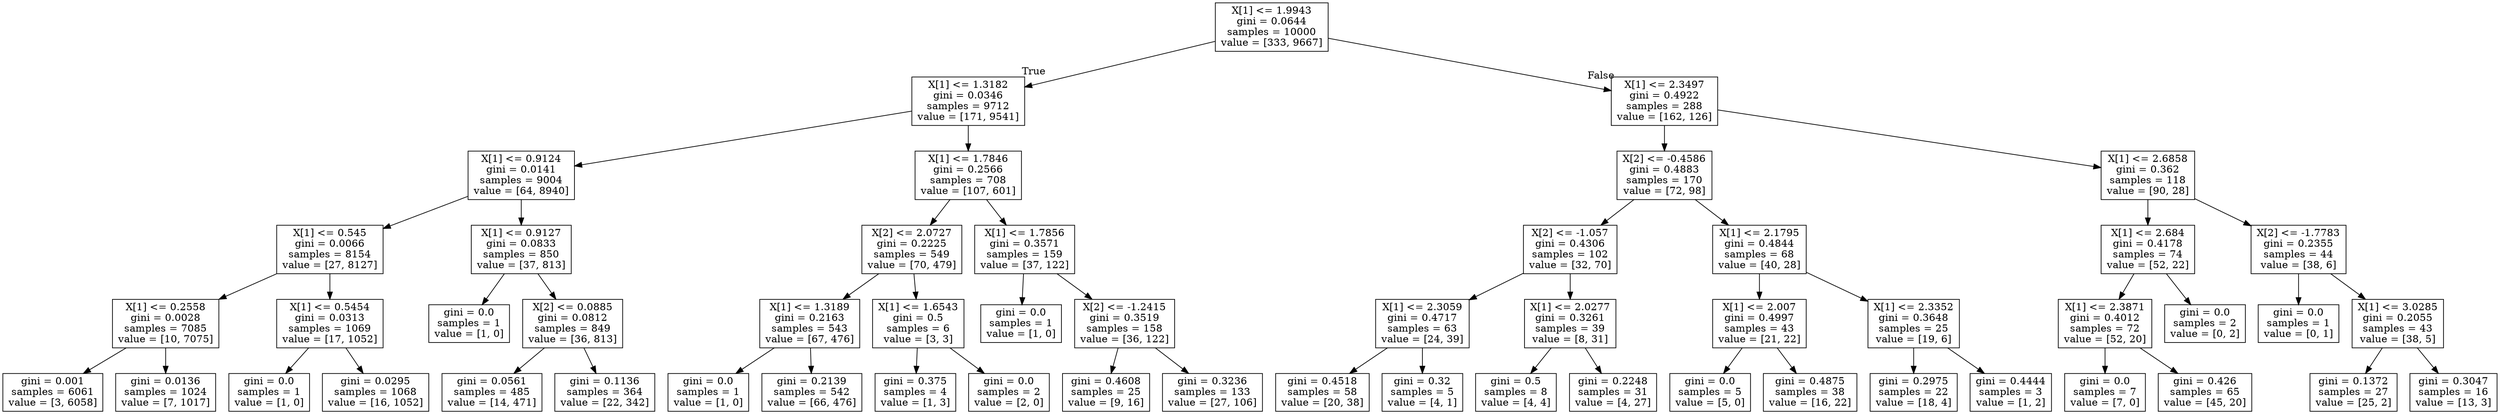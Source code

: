 digraph Tree {
node [shape=box] ;
0 [label="X[1] <= 1.9943\ngini = 0.0644\nsamples = 10000\nvalue = [333, 9667]"] ;
1 [label="X[1] <= 1.3182\ngini = 0.0346\nsamples = 9712\nvalue = [171, 9541]"] ;
0 -> 1 [labeldistance=2.5, labelangle=45, headlabel="True"] ;
2 [label="X[1] <= 0.9124\ngini = 0.0141\nsamples = 9004\nvalue = [64, 8940]"] ;
1 -> 2 ;
3 [label="X[1] <= 0.545\ngini = 0.0066\nsamples = 8154\nvalue = [27, 8127]"] ;
2 -> 3 ;
4 [label="X[1] <= 0.2558\ngini = 0.0028\nsamples = 7085\nvalue = [10, 7075]"] ;
3 -> 4 ;
5 [label="gini = 0.001\nsamples = 6061\nvalue = [3, 6058]"] ;
4 -> 5 ;
6 [label="gini = 0.0136\nsamples = 1024\nvalue = [7, 1017]"] ;
4 -> 6 ;
7 [label="X[1] <= 0.5454\ngini = 0.0313\nsamples = 1069\nvalue = [17, 1052]"] ;
3 -> 7 ;
8 [label="gini = 0.0\nsamples = 1\nvalue = [1, 0]"] ;
7 -> 8 ;
9 [label="gini = 0.0295\nsamples = 1068\nvalue = [16, 1052]"] ;
7 -> 9 ;
10 [label="X[1] <= 0.9127\ngini = 0.0833\nsamples = 850\nvalue = [37, 813]"] ;
2 -> 10 ;
11 [label="gini = 0.0\nsamples = 1\nvalue = [1, 0]"] ;
10 -> 11 ;
12 [label="X[2] <= 0.0885\ngini = 0.0812\nsamples = 849\nvalue = [36, 813]"] ;
10 -> 12 ;
13 [label="gini = 0.0561\nsamples = 485\nvalue = [14, 471]"] ;
12 -> 13 ;
14 [label="gini = 0.1136\nsamples = 364\nvalue = [22, 342]"] ;
12 -> 14 ;
15 [label="X[1] <= 1.7846\ngini = 0.2566\nsamples = 708\nvalue = [107, 601]"] ;
1 -> 15 ;
16 [label="X[2] <= 2.0727\ngini = 0.2225\nsamples = 549\nvalue = [70, 479]"] ;
15 -> 16 ;
17 [label="X[1] <= 1.3189\ngini = 0.2163\nsamples = 543\nvalue = [67, 476]"] ;
16 -> 17 ;
18 [label="gini = 0.0\nsamples = 1\nvalue = [1, 0]"] ;
17 -> 18 ;
19 [label="gini = 0.2139\nsamples = 542\nvalue = [66, 476]"] ;
17 -> 19 ;
20 [label="X[1] <= 1.6543\ngini = 0.5\nsamples = 6\nvalue = [3, 3]"] ;
16 -> 20 ;
21 [label="gini = 0.375\nsamples = 4\nvalue = [1, 3]"] ;
20 -> 21 ;
22 [label="gini = 0.0\nsamples = 2\nvalue = [2, 0]"] ;
20 -> 22 ;
23 [label="X[1] <= 1.7856\ngini = 0.3571\nsamples = 159\nvalue = [37, 122]"] ;
15 -> 23 ;
24 [label="gini = 0.0\nsamples = 1\nvalue = [1, 0]"] ;
23 -> 24 ;
25 [label="X[2] <= -1.2415\ngini = 0.3519\nsamples = 158\nvalue = [36, 122]"] ;
23 -> 25 ;
26 [label="gini = 0.4608\nsamples = 25\nvalue = [9, 16]"] ;
25 -> 26 ;
27 [label="gini = 0.3236\nsamples = 133\nvalue = [27, 106]"] ;
25 -> 27 ;
28 [label="X[1] <= 2.3497\ngini = 0.4922\nsamples = 288\nvalue = [162, 126]"] ;
0 -> 28 [labeldistance=2.5, labelangle=-45, headlabel="False"] ;
29 [label="X[2] <= -0.4586\ngini = 0.4883\nsamples = 170\nvalue = [72, 98]"] ;
28 -> 29 ;
30 [label="X[2] <= -1.057\ngini = 0.4306\nsamples = 102\nvalue = [32, 70]"] ;
29 -> 30 ;
31 [label="X[1] <= 2.3059\ngini = 0.4717\nsamples = 63\nvalue = [24, 39]"] ;
30 -> 31 ;
32 [label="gini = 0.4518\nsamples = 58\nvalue = [20, 38]"] ;
31 -> 32 ;
33 [label="gini = 0.32\nsamples = 5\nvalue = [4, 1]"] ;
31 -> 33 ;
34 [label="X[1] <= 2.0277\ngini = 0.3261\nsamples = 39\nvalue = [8, 31]"] ;
30 -> 34 ;
35 [label="gini = 0.5\nsamples = 8\nvalue = [4, 4]"] ;
34 -> 35 ;
36 [label="gini = 0.2248\nsamples = 31\nvalue = [4, 27]"] ;
34 -> 36 ;
37 [label="X[1] <= 2.1795\ngini = 0.4844\nsamples = 68\nvalue = [40, 28]"] ;
29 -> 37 ;
38 [label="X[1] <= 2.007\ngini = 0.4997\nsamples = 43\nvalue = [21, 22]"] ;
37 -> 38 ;
39 [label="gini = 0.0\nsamples = 5\nvalue = [5, 0]"] ;
38 -> 39 ;
40 [label="gini = 0.4875\nsamples = 38\nvalue = [16, 22]"] ;
38 -> 40 ;
41 [label="X[1] <= 2.3352\ngini = 0.3648\nsamples = 25\nvalue = [19, 6]"] ;
37 -> 41 ;
42 [label="gini = 0.2975\nsamples = 22\nvalue = [18, 4]"] ;
41 -> 42 ;
43 [label="gini = 0.4444\nsamples = 3\nvalue = [1, 2]"] ;
41 -> 43 ;
44 [label="X[1] <= 2.6858\ngini = 0.362\nsamples = 118\nvalue = [90, 28]"] ;
28 -> 44 ;
45 [label="X[1] <= 2.684\ngini = 0.4178\nsamples = 74\nvalue = [52, 22]"] ;
44 -> 45 ;
46 [label="X[1] <= 2.3871\ngini = 0.4012\nsamples = 72\nvalue = [52, 20]"] ;
45 -> 46 ;
47 [label="gini = 0.0\nsamples = 7\nvalue = [7, 0]"] ;
46 -> 47 ;
48 [label="gini = 0.426\nsamples = 65\nvalue = [45, 20]"] ;
46 -> 48 ;
49 [label="gini = 0.0\nsamples = 2\nvalue = [0, 2]"] ;
45 -> 49 ;
50 [label="X[2] <= -1.7783\ngini = 0.2355\nsamples = 44\nvalue = [38, 6]"] ;
44 -> 50 ;
51 [label="gini = 0.0\nsamples = 1\nvalue = [0, 1]"] ;
50 -> 51 ;
52 [label="X[1] <= 3.0285\ngini = 0.2055\nsamples = 43\nvalue = [38, 5]"] ;
50 -> 52 ;
53 [label="gini = 0.1372\nsamples = 27\nvalue = [25, 2]"] ;
52 -> 53 ;
54 [label="gini = 0.3047\nsamples = 16\nvalue = [13, 3]"] ;
52 -> 54 ;
}
